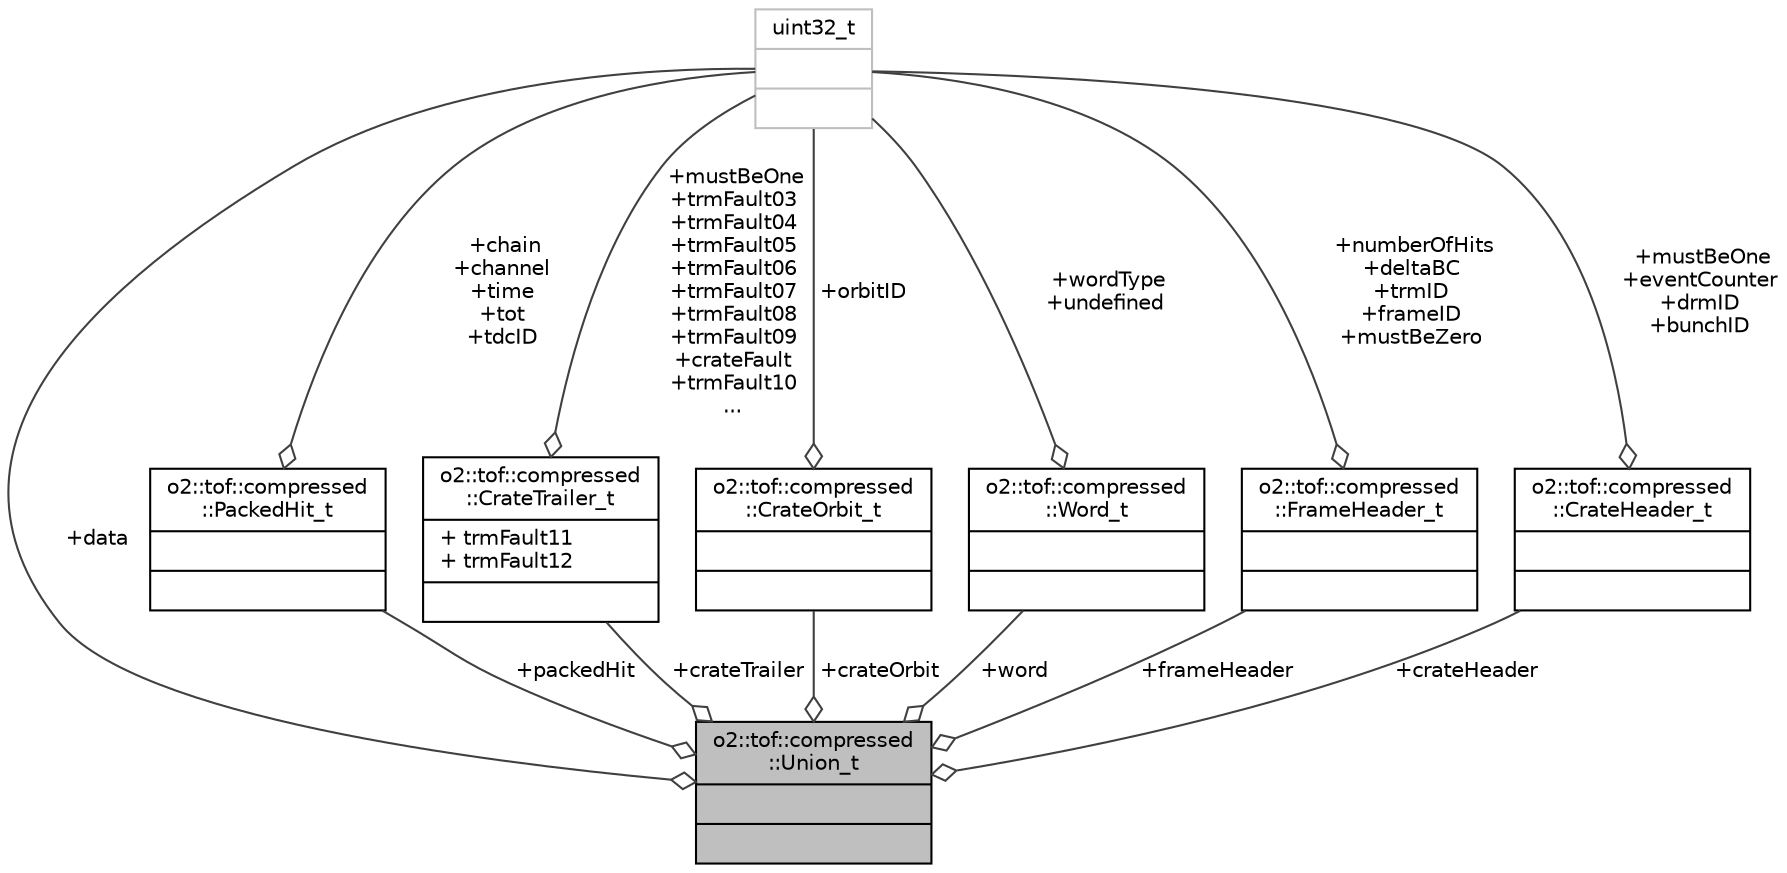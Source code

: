 digraph "o2::tof::compressed::Union_t"
{
 // INTERACTIVE_SVG=YES
  bgcolor="transparent";
  edge [fontname="Helvetica",fontsize="10",labelfontname="Helvetica",labelfontsize="10"];
  node [fontname="Helvetica",fontsize="10",shape=record];
  Node1 [label="{o2::tof::compressed\l::Union_t\n||}",height=0.2,width=0.4,color="black", fillcolor="grey75", style="filled", fontcolor="black"];
  Node2 -> Node1 [color="grey25",fontsize="10",style="solid",label=" +packedHit" ,arrowhead="odiamond",fontname="Helvetica"];
  Node2 [label="{o2::tof::compressed\l::PackedHit_t\n||}",height=0.2,width=0.4,color="black",URL="$df/d87/structo2_1_1tof_1_1compressed_1_1PackedHit__t.html"];
  Node3 -> Node2 [color="grey25",fontsize="10",style="solid",label=" +chain\n+channel\n+time\n+tot\n+tdcID" ,arrowhead="odiamond",fontname="Helvetica"];
  Node3 [label="{uint32_t\n||}",height=0.2,width=0.4,color="grey75"];
  Node4 -> Node1 [color="grey25",fontsize="10",style="solid",label=" +crateTrailer" ,arrowhead="odiamond",fontname="Helvetica"];
  Node4 [label="{o2::tof::compressed\l::CrateTrailer_t\n|+ trmFault11\l+ trmFault12\l|}",height=0.2,width=0.4,color="black",URL="$dc/d31/structo2_1_1tof_1_1compressed_1_1CrateTrailer__t.html"];
  Node3 -> Node4 [color="grey25",fontsize="10",style="solid",label=" +mustBeOne\n+trmFault03\n+trmFault04\n+trmFault05\n+trmFault06\n+trmFault07\n+trmFault08\n+trmFault09\n+crateFault\n+trmFault10\n..." ,arrowhead="odiamond",fontname="Helvetica"];
  Node5 -> Node1 [color="grey25",fontsize="10",style="solid",label=" +crateOrbit" ,arrowhead="odiamond",fontname="Helvetica"];
  Node5 [label="{o2::tof::compressed\l::CrateOrbit_t\n||}",height=0.2,width=0.4,color="black",URL="$d0/df7/structo2_1_1tof_1_1compressed_1_1CrateOrbit__t.html"];
  Node3 -> Node5 [color="grey25",fontsize="10",style="solid",label=" +orbitID" ,arrowhead="odiamond",fontname="Helvetica"];
  Node6 -> Node1 [color="grey25",fontsize="10",style="solid",label=" +word" ,arrowhead="odiamond",fontname="Helvetica"];
  Node6 [label="{o2::tof::compressed\l::Word_t\n||}",height=0.2,width=0.4,color="black",URL="$d5/d0d/structo2_1_1tof_1_1compressed_1_1Word__t.html"];
  Node3 -> Node6 [color="grey25",fontsize="10",style="solid",label=" +wordType\n+undefined" ,arrowhead="odiamond",fontname="Helvetica"];
  Node3 -> Node1 [color="grey25",fontsize="10",style="solid",label=" +data" ,arrowhead="odiamond",fontname="Helvetica"];
  Node7 -> Node1 [color="grey25",fontsize="10",style="solid",label=" +frameHeader" ,arrowhead="odiamond",fontname="Helvetica"];
  Node7 [label="{o2::tof::compressed\l::FrameHeader_t\n||}",height=0.2,width=0.4,color="black",URL="$df/d7e/structo2_1_1tof_1_1compressed_1_1FrameHeader__t.html"];
  Node3 -> Node7 [color="grey25",fontsize="10",style="solid",label=" +numberOfHits\n+deltaBC\n+trmID\n+frameID\n+mustBeZero" ,arrowhead="odiamond",fontname="Helvetica"];
  Node8 -> Node1 [color="grey25",fontsize="10",style="solid",label=" +crateHeader" ,arrowhead="odiamond",fontname="Helvetica"];
  Node8 [label="{o2::tof::compressed\l::CrateHeader_t\n||}",height=0.2,width=0.4,color="black",URL="$d5/da4/structo2_1_1tof_1_1compressed_1_1CrateHeader__t.html"];
  Node3 -> Node8 [color="grey25",fontsize="10",style="solid",label=" +mustBeOne\n+eventCounter\n+drmID\n+bunchID" ,arrowhead="odiamond",fontname="Helvetica"];
}
